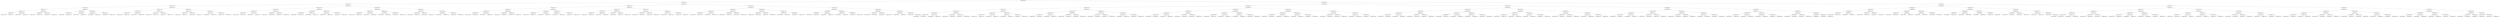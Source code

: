 digraph G{
150153936 [label="Node{data=[2394, 2394]}"]
150153936 -> 2010251432
2010251432 [label="Node{data=[1886, 1886]}"]
2010251432 -> 1668897526
1668897526 [label="Node{data=[1756, 1756]}"]
1668897526 -> 362833340
362833340 [label="Node{data=[1702, 1702]}"]
362833340 -> 68450418
68450418 [label="Node{data=[1159, 1159]}"]
68450418 -> 1671757592
1671757592 [label="Node{data=[1151, 1151]}"]
1671757592 -> 1252239216
1252239216 [label="Node{data=[1147, 1147]}"]
1252239216 -> 1555605021
1555605021 [label="Node{data=[1133, 1133]}"]
1555605021 -> 2068349456
2068349456 [label="Node{data=[1120, 1120]}"]
1555605021 -> 1070661214
1070661214 [label="Node{data=[1146, 1146]}"]
1252239216 -> 1746880243
1746880243 [label="Node{data=[1149, 1149]}"]
1746880243 -> 1905167779
1905167779 [label="Node{data=[1148, 1148]}"]
1746880243 -> 1315559808
1315559808 [label="Node{data=[1150, 1150]}"]
1671757592 -> 1995697181
1995697181 [label="Node{data=[1155, 1155]}"]
1995697181 -> 1682511086
1682511086 [label="Node{data=[1153, 1153]}"]
1682511086 -> 1638891089
1638891089 [label="Node{data=[1152, 1152]}"]
1682511086 -> 1636441661
1636441661 [label="Node{data=[1154, 1154]}"]
1995697181 -> 149980437
149980437 [label="Node{data=[1157, 1157]}"]
149980437 -> 615652993
615652993 [label="Node{data=[1156, 1156]}"]
149980437 -> 1047900592
1047900592 [label="Node{data=[1158, 1158]}"]
68450418 -> 255798197
255798197 [label="Node{data=[1371, 1371]}"]
255798197 -> 65785706
65785706 [label="Node{data=[1272, 1272]}"]
65785706 -> 924422016
924422016 [label="Node{data=[1161, 1161]}"]
924422016 -> 619856098
619856098 [label="Node{data=[1160, 1160]}"]
924422016 -> 1390847306
1390847306 [label="Node{data=[1238, 1238]}"]
65785706 -> 262906083
262906083 [label="Node{data=[1340, 1340]}"]
262906083 -> 1949653785
1949653785 [label="Node{data=[1277, 1277]}"]
262906083 -> 1115090989
1115090989 [label="Node{data=[1343, 1343]}"]
255798197 -> 635294172
635294172 [label="Node{data=[1698, 1698]}"]
635294172 -> 2007224636
2007224636 [label="Node{data=[1696, 1696]}"]
2007224636 -> 697344322
697344322 [label="Node{data=[1695, 1695]}"]
2007224636 -> 1544739781
1544739781 [label="Node{data=[1697, 1697]}"]
635294172 -> 386572970
386572970 [label="Node{data=[1700, 1700]}"]
386572970 -> 2118757190
2118757190 [label="Node{data=[1699, 1699]}"]
386572970 -> 1392484220
1392484220 [label="Node{data=[1701, 1701]}"]
362833340 -> 410630677
410630677 [label="Node{data=[1718, 1718]}"]
410630677 -> 1520714818
1520714818 [label="Node{data=[1710, 1710]}"]
1520714818 -> 1761920971
1761920971 [label="Node{data=[1706, 1706]}"]
1761920971 -> 1194238440
1194238440 [label="Node{data=[1704, 1704]}"]
1194238440 -> 315752970
315752970 [label="Node{data=[1703, 1703]}"]
1194238440 -> 1781318214
1781318214 [label="Node{data=[1705, 1705]}"]
1761920971 -> 635009623
635009623 [label="Node{data=[1708, 1708]}"]
635009623 -> 390774501
390774501 [label="Node{data=[1707, 1707]}"]
635009623 -> 361380948
361380948 [label="Node{data=[1709, 1709]}"]
1520714818 -> 423158353
423158353 [label="Node{data=[1714, 1714]}"]
423158353 -> 2010982627
2010982627 [label="Node{data=[1712, 1712]}"]
2010982627 -> 899816811
899816811 [label="Node{data=[1711, 1711]}"]
2010982627 -> 1896804119
1896804119 [label="Node{data=[1713, 1713]}"]
423158353 -> 804958477
804958477 [label="Node{data=[1716, 1716]}"]
804958477 -> 830348833
830348833 [label="Node{data=[1715, 1715]}"]
804958477 -> 336729120
336729120 [label="Node{data=[1717, 1717]}"]
410630677 -> 316815330
316815330 [label="Node{data=[1748, 1748]}"]
316815330 -> 1751813738
1751813738 [label="Node{data=[1722, 1722]}"]
1751813738 -> 690231888
690231888 [label="Node{data=[1720, 1720]}"]
690231888 -> 756262976
756262976 [label="Node{data=[1719, 1719]}"]
690231888 -> 785241895
785241895 [label="Node{data=[1721, 1721]}"]
1751813738 -> 317195594
317195594 [label="Node{data=[1746, 1746]}"]
317195594 -> 462912477
462912477 [label="Node{data=[1745, 1745]}"]
317195594 -> 729186631
729186631 [label="Node{data=[1747, 1747]}"]
316815330 -> 1807880161
1807880161 [label="Node{data=[1752, 1752]}"]
1807880161 -> 970102150
970102150 [label="Node{data=[1750, 1750]}"]
970102150 -> 423319794
423319794 [label="Node{data=[1749, 1749]}"]
970102150 -> 106470955
106470955 [label="Node{data=[1751, 1751]}"]
1807880161 -> 2107515910
2107515910 [label="Node{data=[1754, 1754]}"]
2107515910 -> 1355673750
1355673750 [label="Node{data=[1753, 1753]}"]
2107515910 -> 334679733
334679733 [label="Node{data=[1755, 1755]}"]
1668897526 -> 1369027366
1369027366 [label="Node{data=[1820, 1820]}"]
1369027366 -> 1571492615
1571492615 [label="Node{data=[1804, 1804]}"]
1571492615 -> 1658650980
1658650980 [label="Node{data=[1796, 1796]}"]
1658650980 -> 1734343916
1734343916 [label="Node{data=[1760, 1760]}"]
1734343916 -> 2076402594
2076402594 [label="Node{data=[1758, 1758]}"]
2076402594 -> 2121626870
2121626870 [label="Node{data=[1757, 1757]}"]
2076402594 -> 1957272701
1957272701 [label="Node{data=[1759, 1759]}"]
1734343916 -> 1812571800
1812571800 [label="Node{data=[1794, 1794]}"]
1812571800 -> 213325512
213325512 [label="Node{data=[1761, 1761]}"]
1812571800 -> 1496322412
1496322412 [label="Node{data=[1795, 1795]}"]
1658650980 -> 1640117315
1640117315 [label="Node{data=[1800, 1800]}"]
1640117315 -> 1079927685
1079927685 [label="Node{data=[1798, 1798]}"]
1079927685 -> 1953180688
1953180688 [label="Node{data=[1797, 1797]}"]
1079927685 -> 764016768
764016768 [label="Node{data=[1799, 1799]}"]
1640117315 -> 1570349406
1570349406 [label="Node{data=[1802, 1802]}"]
1570349406 -> 1860743971
1860743971 [label="Node{data=[1801, 1801]}"]
1570349406 -> 1129187650
1129187650 [label="Node{data=[1803, 1803]}"]
1571492615 -> 568439891
568439891 [label="Node{data=[1812, 1812]}"]
568439891 -> 828531296
828531296 [label="Node{data=[1808, 1808]}"]
828531296 -> 448310980
448310980 [label="Node{data=[1806, 1806]}"]
448310980 -> 697282760
697282760 [label="Node{data=[1805, 1805]}"]
448310980 -> 90233478
90233478 [label="Node{data=[1807, 1807]}"]
828531296 -> 666097960
666097960 [label="Node{data=[1810, 1810]}"]
666097960 -> 2023923092
2023923092 [label="Node{data=[1809, 1809]}"]
666097960 -> 754940856
754940856 [label="Node{data=[1811, 1811]}"]
568439891 -> 801648715
801648715 [label="Node{data=[1816, 1816]}"]
801648715 -> 369874435
369874435 [label="Node{data=[1814, 1814]}"]
369874435 -> 2057942891
2057942891 [label="Node{data=[1813, 1813]}"]
369874435 -> 769401149
769401149 [label="Node{data=[1815, 1815]}"]
801648715 -> 1140328101
1140328101 [label="Node{data=[1818, 1818]}"]
1140328101 -> 193690391
193690391 [label="Node{data=[1817, 1817]}"]
1140328101 -> 1018075106
1018075106 [label="Node{data=[1819, 1819]}"]
1369027366 -> 1891081347
1891081347 [label="Node{data=[1868, 1868]}"]
1891081347 -> 1945727262
1945727262 [label="Node{data=[1860, 1860]}"]
1945727262 -> 595263413
595263413 [label="Node{data=[1824, 1824]}"]
595263413 -> 1805872575
1805872575 [label="Node{data=[1822, 1822]}"]
1805872575 -> 658286540
658286540 [label="Node{data=[1821, 1821]}"]
1805872575 -> 527782836
527782836 [label="Node{data=[1823, 1823]}"]
595263413 -> 1795588280
1795588280 [label="Node{data=[1858, 1858]}"]
1795588280 -> 456705778
456705778 [label="Node{data=[1857, 1857]}"]
1795588280 -> 1509425310
1509425310 [label="Node{data=[1859, 1859]}"]
1945727262 -> 1822752998
1822752998 [label="Node{data=[1864, 1864]}"]
1822752998 -> 863587978
863587978 [label="Node{data=[1862, 1862]}"]
863587978 -> 1856700737
1856700737 [label="Node{data=[1861, 1861]}"]
863587978 -> 2001600762
2001600762 [label="Node{data=[1863, 1863]}"]
1822752998 -> 866688197
866688197 [label="Node{data=[1866, 1866]}"]
866688197 -> 1255967012
1255967012 [label="Node{data=[1865, 1865]}"]
866688197 -> 2085300279
2085300279 [label="Node{data=[1867, 1867]}"]
1891081347 -> 2063974036
2063974036 [label="Node{data=[1878, 1878]}"]
2063974036 -> 205278085
205278085 [label="Node{data=[1872, 1872]}"]
205278085 -> 570914447
570914447 [label="Node{data=[1870, 1870]}"]
570914447 -> 120125544
120125544 [label="Node{data=[1869, 1869]}"]
570914447 -> 1368327943
1368327943 [label="Node{data=[1871, 1871]}"]
205278085 -> 1057038032
1057038032 [label="Node{data=[1874, 1874]}"]
1057038032 -> 640394417
640394417 [label="Node{data=[1873, 1873]}"]
1057038032 -> 1711334308
1711334308 [label="Node{data=[1877, 1877]}"]
2063974036 -> 1327392604
1327392604 [label="Node{data=[1882, 1882]}"]
1327392604 -> 2027821041
2027821041 [label="Node{data=[1880, 1880]}"]
2027821041 -> 53160567
53160567 [label="Node{data=[1879, 1879]}"]
2027821041 -> 1649931381
1649931381 [label="Node{data=[1881, 1881]}"]
1327392604 -> 1582259172
1582259172 [label="Node{data=[1884, 1884]}"]
1582259172 -> 1445375555
1445375555 [label="Node{data=[1883, 1883]}"]
1582259172 -> 201608802
201608802 [label="Node{data=[1885, 1885]}"]
2010251432 -> 1361962955
1361962955 [label="Node{data=[2250, 2250]}"]
1361962955 -> 1972967025
1972967025 [label="Node{data=[2229, 2229]}"]
1972967025 -> 380561975
380561975 [label="Node{data=[2073, 2073]}"]
380561975 -> 955765214
955765214 [label="Node{data=[2031, 2031]}"]
955765214 -> 106588852
106588852 [label="Node{data=[1916, 1916]}"]
106588852 -> 994958992
994958992 [label="Node{data=[1888, 1888]}"]
994958992 -> 1515418780
1515418780 [label="Node{data=[1887, 1887]}"]
994958992 -> 1546401577
1546401577 [label="Node{data=[1889, 1889]}"]
106588852 -> 167176658
167176658 [label="Node{data=[1955, 1955]}"]
167176658 -> 1545211682
1545211682 [label="Node{data=[1940, 1940]}"]
167176658 -> 497837993
497837993 [label="Node{data=[2025, 2025]}"]
955765214 -> 545558090
545558090 [label="Node{data=[2069, 2069]}"]
545558090 -> 511859697
511859697 [label="Node{data=[2067, 2067]}"]
511859697 -> 309142556
309142556 [label="Node{data=[2051, 2051]}"]
511859697 -> 1820494039
1820494039 [label="Node{data=[2068, 2068]}"]
545558090 -> 1760607699
1760607699 [label="Node{data=[2071, 2071]}"]
1760607699 -> 1688289007
1688289007 [label="Node{data=[2070, 2070]}"]
1760607699 -> 521649059
521649059 [label="Node{data=[2072, 2072]}"]
380561975 -> 1730895014
1730895014 [label="Node{data=[2159, 2159]}"]
1730895014 -> 181955509
181955509 [label="Node{data=[2077, 2077]}"]
181955509 -> 1742957127
1742957127 [label="Node{data=[2075, 2075]}"]
1742957127 -> 1158356923
1158356923 [label="Node{data=[2074, 2074]}"]
1742957127 -> 2029561296
2029561296 [label="Node{data=[2076, 2076]}"]
181955509 -> 825556153
825556153 [label="Node{data=[2097, 2097]}"]
825556153 -> 1299777930
1299777930 [label="Node{data=[2078, 2078]}"]
825556153 -> 1343369561
1343369561 [label="Node{data=[2130, 2130]}"]
1730895014 -> 1845090478
1845090478 [label="Node{data=[2198, 2198]}"]
1845090478 -> 2067669148
2067669148 [label="Node{data=[2161, 2161]}"]
2067669148 -> 2123256616
2123256616 [label="Node{data=[2160, 2160]}"]
2067669148 -> 1062681945
1062681945 [label="Node{data=[2176, 2176]}"]
1845090478 -> 474525365
474525365 [label="Node{data=[2227, 2227]}"]
474525365 -> 376985440
376985440 [label="Node{data=[2226, 2226]}"]
474525365 -> 442716564
442716564 [label="Node{data=[2228, 2228]}"]
1972967025 -> 475535988
475535988 [label="Node{data=[2242, 2242]}"]
475535988 -> 1161572940
1161572940 [label="Node{data=[2237, 2237]}"]
1161572940 -> 288079580
288079580 [label="Node{data=[2233, 2233]}"]
288079580 -> 298099356
298099356 [label="Node{data=[2231, 2231]}"]
298099356 -> 1293128042
1293128042 [label="Node{data=[2230, 2230]}"]
298099356 -> 1771660502
1771660502 [label="Node{data=[2232, 2232]}"]
288079580 -> 621341287
621341287 [label="Node{data=[2235, 2235]}"]
621341287 -> 300710936
300710936 [label="Node{data=[2234, 2234]}"]
621341287 -> 1084565390
1084565390 [label="Node{data=[2236, 2236]}"]
1161572940 -> 1656247448
1656247448 [label="Node{data=[2240, 2240]}"]
1656247448 -> 8507770
8507770 [label="Node{data=[2239, 2239]}"]
8507770 -> 1929339342
1929339342 [label="Node{data=[2238, 2238]}"]
1656247448 -> 462397768
462397768 [label="Node{data=[2241, 2241]}"]
462397768 -> 993212981
993212981 [label="Node{data=[2241, 2241]}"]
462397768 -> 892810792
892810792 [label="Node{data=[2242, 2242]}"]
475535988 -> 1011863633
1011863633 [label="Node{data=[2246, 2246]}"]
1011863633 -> 1512874865
1512874865 [label="Node{data=[2244, 2244]}"]
1512874865 -> 2020399251
2020399251 [label="Node{data=[2243, 2243]}"]
2020399251 -> 1952856000
1952856000 [label="Node{data=[2243, 2243]}"]
2020399251 -> 912895045
912895045 [label="Node{data=[2244, 2244]}"]
1512874865 -> 157394642
157394642 [label="Node{data=[2245, 2245]}"]
157394642 -> 391601965
391601965 [label="Node{data=[2245, 2245]}"]
157394642 -> 1389015600
1389015600 [label="Node{data=[2246, 2246]}"]
1011863633 -> 691681192
691681192 [label="Node{data=[2248, 2248]}"]
691681192 -> 770261867
770261867 [label="Node{data=[2247, 2247]}"]
770261867 -> 15392716
15392716 [label="Node{data=[2247, 2247]}"]
770261867 -> 129410771
129410771 [label="Node{data=[2248, 2248]}"]
691681192 -> 2135508730
2135508730 [label="Node{data=[2249, 2249]}"]
2135508730 -> 417116259
417116259 [label="Node{data=[2249, 2249]}"]
2135508730 -> 1310590987
1310590987 [label="Node{data=[2250, 2250]}"]
1361962955 -> 2091695909
2091695909 [label="Node{data=[2327, 2327]}"]
2091695909 -> 1231509724
1231509724 [label="Node{data=[2260, 2260]}"]
1231509724 -> 876983867
876983867 [label="Node{data=[2254, 2254]}"]
876983867 -> 178630376
178630376 [label="Node{data=[2252, 2252]}"]
178630376 -> 334064910
334064910 [label="Node{data=[2251, 2251]}"]
334064910 -> 1622898199
1622898199 [label="Node{data=[2251, 2251]}"]
334064910 -> 2044129365
2044129365 [label="Node{data=[2252, 2252]}"]
178630376 -> 1579402089
1579402089 [label="Node{data=[2253, 2253]}"]
1579402089 -> 117068990
117068990 [label="Node{data=[2253, 2253]}"]
1579402089 -> 1036685752
1036685752 [label="Node{data=[2254, 2254]}"]
876983867 -> 1934662156
1934662156 [label="Node{data=[2256, 2256]}"]
1934662156 -> 858273668
858273668 [label="Node{data=[2255, 2255]}"]
858273668 -> 1738791675
1738791675 [label="Node{data=[2255, 2255]}"]
858273668 -> 244170982
244170982 [label="Node{data=[2256, 2256]}"]
1934662156 -> 2038086593
2038086593 [label="Node{data=[2258, 2258]}"]
2038086593 -> 186398589
186398589 [label="Node{data=[2257, 2257]}"]
2038086593 -> 1913737447
1913737447 [label="Node{data=[2259, 2259]}"]
1231509724 -> 318452915
318452915 [label="Node{data=[2265, 2265]}"]
318452915 -> 1056125342
1056125342 [label="Node{data=[2262, 2262]}"]
1056125342 -> 1413369570
1413369570 [label="Node{data=[2261, 2261]}"]
1413369570 -> 751876842
751876842 [label="Node{data=[2261, 2261]}"]
1413369570 -> 1740983663
1740983663 [label="Node{data=[2262, 2262]}"]
1056125342 -> 1075707848
1075707848 [label="Node{data=[2263, 2263]}"]
1075707848 -> 1727197303
1727197303 [label="Node{data=[2263, 2263]}"]
1075707848 -> 1331433897
1331433897 [label="Node{data=[2264, 2264]}"]
318452915 -> 46109464
46109464 [label="Node{data=[2274, 2274]}"]
46109464 -> 762568504
762568504 [label="Node{data=[2267, 2267]}"]
762568504 -> 1559491497
1559491497 [label="Node{data=[2266, 2266]}"]
762568504 -> 1930260679
1930260679 [label="Node{data=[2268, 2268]}"]
46109464 -> 223611629
223611629 [label="Node{data=[2305, 2305]}"]
223611629 -> 1055759968
1055759968 [label="Node{data=[2293, 2293]}"]
223611629 -> 2101365935
2101365935 [label="Node{data=[2315, 2315]}"]
2091695909 -> 1708363912
1708363912 [label="Node{data=[2377, 2377]}"]
1708363912 -> 1216212413
1216212413 [label="Node{data=[2335, 2335]}"]
1216212413 -> 439444556
439444556 [label="Node{data=[2331, 2331]}"]
439444556 -> 1709930129
1709930129 [label="Node{data=[2329, 2329]}"]
1709930129 -> 482733428
482733428 [label="Node{data=[2328, 2328]}"]
1709930129 -> 997387092
997387092 [label="Node{data=[2330, 2330]}"]
439444556 -> 720436082
720436082 [label="Node{data=[2333, 2333]}"]
720436082 -> 336678723
336678723 [label="Node{data=[2332, 2332]}"]
720436082 -> 655142648
655142648 [label="Node{data=[2334, 2334]}"]
1216212413 -> 193517830
193517830 [label="Node{data=[2339, 2339]}"]
193517830 -> 646879342
646879342 [label="Node{data=[2337, 2337]}"]
646879342 -> 947626155
947626155 [label="Node{data=[2336, 2336]}"]
646879342 -> 2059575858
2059575858 [label="Node{data=[2338, 2338]}"]
193517830 -> 936313989
936313989 [label="Node{data=[2360, 2360]}"]
936313989 -> 1708173306
1708173306 [label="Node{data=[2340, 2340]}"]
936313989 -> 13315347
13315347 [label="Node{data=[2362, 2362]}"]
1708363912 -> 1870121994
1870121994 [label="Node{data=[2386, 2386]}"]
1870121994 -> 550700621
550700621 [label="Node{data=[2383, 2383]}"]
550700621 -> 1088199386
1088199386 [label="Node{data=[2381, 2381]}"]
1088199386 -> 421958759
421958759 [label="Node{data=[2380, 2380]}"]
1088199386 -> 1222642901
1222642901 [label="Node{data=[2382, 2382]}"]
550700621 -> 1891207914
1891207914 [label="Node{data=[2384, 2384]}"]
1891207914 -> 1419236461
1419236461 [label="Node{data=[2384, 2384]}"]
1891207914 -> 2042619700
2042619700 [label="Node{data=[2385, 2385]}"]
1870121994 -> 829540978
829540978 [label="Node{data=[2390, 2390]}"]
829540978 -> 228849772
228849772 [label="Node{data=[2388, 2388]}"]
228849772 -> 1744662793
1744662793 [label="Node{data=[2387, 2387]}"]
228849772 -> 1644018821
1644018821 [label="Node{data=[2389, 2389]}"]
829540978 -> 1583405202
1583405202 [label="Node{data=[2392, 2392]}"]
1583405202 -> 1276259242
1276259242 [label="Node{data=[2391, 2391]}"]
1583405202 -> 1089170968
1089170968 [label="Node{data=[2393, 2393]}"]
150153936 -> 1291778836
1291778836 [label="Node{data=[5996, 5996]}"]
1291778836 -> 335679057
335679057 [label="Node{data=[4351, 4351]}"]
335679057 -> 1234184192
1234184192 [label="Node{data=[2852, 2852]}"]
1234184192 -> 1385174148
1385174148 [label="Node{data=[2808, 2808]}"]
1385174148 -> 1770877849
1770877849 [label="Node{data=[2410, 2410]}"]
1770877849 -> 1836685439
1836685439 [label="Node{data=[2402, 2402]}"]
1836685439 -> 627142136
627142136 [label="Node{data=[2398, 2398]}"]
627142136 -> 1996978660
1996978660 [label="Node{data=[2396, 2396]}"]
1996978660 -> 1972686118
1972686118 [label="Node{data=[2395, 2395]}"]
1996978660 -> 1418664331
1418664331 [label="Node{data=[2397, 2397]}"]
627142136 -> 2049941583
2049941583 [label="Node{data=[2400, 2400]}"]
2049941583 -> 908803767
908803767 [label="Node{data=[2399, 2399]}"]
2049941583 -> 1694836905
1694836905 [label="Node{data=[2401, 2401]}"]
1836685439 -> 1240082115
1240082115 [label="Node{data=[2406, 2406]}"]
1240082115 -> 1321257577
1321257577 [label="Node{data=[2404, 2404]}"]
1321257577 -> 569478016
569478016 [label="Node{data=[2403, 2403]}"]
1321257577 -> 1845342071
1845342071 [label="Node{data=[2405, 2405]}"]
1240082115 -> 1975074869
1975074869 [label="Node{data=[2408, 2408]}"]
1975074869 -> 1038241641
1038241641 [label="Node{data=[2407, 2407]}"]
1975074869 -> 283274974
283274974 [label="Node{data=[2409, 2409]}"]
1770877849 -> 283438498
283438498 [label="Node{data=[2418, 2418]}"]
283438498 -> 795066211
795066211 [label="Node{data=[2414, 2414]}"]
795066211 -> 13968609
13968609 [label="Node{data=[2412, 2412]}"]
13968609 -> 63057595
63057595 [label="Node{data=[2411, 2411]}"]
13968609 -> 880560796
880560796 [label="Node{data=[2413, 2413]}"]
795066211 -> 114713559
114713559 [label="Node{data=[2416, 2416]}"]
114713559 -> 797814208
797814208 [label="Node{data=[2415, 2415]}"]
114713559 -> 1034479996
1034479996 [label="Node{data=[2417, 2417]}"]
283438498 -> 1809218815
1809218815 [label="Node{data=[2422, 2422]}"]
1809218815 -> 1579905673
1579905673 [label="Node{data=[2420, 2420]}"]
1579905673 -> 478816033
478816033 [label="Node{data=[2419, 2419]}"]
1579905673 -> 1720966853
1720966853 [label="Node{data=[2421, 2421]}"]
1809218815 -> 1056597868
1056597868 [label="Node{data=[2428, 2428]}"]
1056597868 -> 1002497280
1002497280 [label="Node{data=[2423, 2423]}"]
1056597868 -> 1992191606
1992191606 [label="Node{data=[2451, 2451]}"]
1385174148 -> 237237138
237237138 [label="Node{data=[2836, 2836]}"]
237237138 -> 1661936701
1661936701 [label="Node{data=[2828, 2828]}"]
1661936701 -> 1599808953
1599808953 [label="Node{data=[2824, 2824]}"]
1599808953 -> 1511206394
1511206394 [label="Node{data=[2822, 2822]}"]
1511206394 -> 1262352969
1262352969 [label="Node{data=[2821, 2821]}"]
1511206394 -> 1359544799
1359544799 [label="Node{data=[2823, 2823]}"]
1599808953 -> 1467580586
1467580586 [label="Node{data=[2826, 2826]}"]
1467580586 -> 348527426
348527426 [label="Node{data=[2825, 2825]}"]
1467580586 -> 806175777
806175777 [label="Node{data=[2827, 2827]}"]
1661936701 -> 697547782
697547782 [label="Node{data=[2832, 2832]}"]
697547782 -> 854852942
854852942 [label="Node{data=[2830, 2830]}"]
854852942 -> 382469209
382469209 [label="Node{data=[2829, 2829]}"]
854852942 -> 1287288557
1287288557 [label="Node{data=[2831, 2831]}"]
697547782 -> 2029883632
2029883632 [label="Node{data=[2834, 2834]}"]
2029883632 -> 1781605588
1781605588 [label="Node{data=[2833, 2833]}"]
2029883632 -> 472455943
472455943 [label="Node{data=[2835, 2835]}"]
237237138 -> 54201201
54201201 [label="Node{data=[2844, 2844]}"]
54201201 -> 391471606
391471606 [label="Node{data=[2840, 2840]}"]
391471606 -> 1948381260
1948381260 [label="Node{data=[2838, 2838]}"]
1948381260 -> 545533164
545533164 [label="Node{data=[2837, 2837]}"]
1948381260 -> 2067778318
2067778318 [label="Node{data=[2839, 2839]}"]
391471606 -> 1205428046
1205428046 [label="Node{data=[2842, 2842]}"]
1205428046 -> 1006724201
1006724201 [label="Node{data=[2841, 2841]}"]
1205428046 -> 1038339145
1038339145 [label="Node{data=[2843, 2843]}"]
54201201 -> 947984192
947984192 [label="Node{data=[2848, 2848]}"]
947984192 -> 892279857
892279857 [label="Node{data=[2846, 2846]}"]
892279857 -> 37356753
37356753 [label="Node{data=[2845, 2845]}"]
892279857 -> 563614043
563614043 [label="Node{data=[2847, 2847]}"]
947984192 -> 294857023
294857023 [label="Node{data=[2850, 2850]}"]
294857023 -> 1552966056
1552966056 [label="Node{data=[2849, 2849]}"]
294857023 -> 249494119
249494119 [label="Node{data=[2851, 2851]}"]
1234184192 -> 1873616942
1873616942 [label="Node{data=[3636, 3636]}"]
1873616942 -> 1736386101
1736386101 [label="Node{data=[2868, 2868]}"]
1736386101 -> 943560275
943560275 [label="Node{data=[2860, 2860]}"]
943560275 -> 1103711985
1103711985 [label="Node{data=[2856, 2856]}"]
1103711985 -> 1197718198
1197718198 [label="Node{data=[2854, 2854]}"]
1197718198 -> 1504932577
1504932577 [label="Node{data=[2853, 2853]}"]
1197718198 -> 224979082
224979082 [label="Node{data=[2855, 2855]}"]
1103711985 -> 115179792
115179792 [label="Node{data=[2858, 2858]}"]
115179792 -> 1546726775
1546726775 [label="Node{data=[2857, 2857]}"]
115179792 -> 509044842
509044842 [label="Node{data=[2859, 2859]}"]
943560275 -> 1420947346
1420947346 [label="Node{data=[2864, 2864]}"]
1420947346 -> 1041117461
1041117461 [label="Node{data=[2862, 2862]}"]
1041117461 -> 1795291446
1795291446 [label="Node{data=[2861, 2861]}"]
1041117461 -> 1311823876
1311823876 [label="Node{data=[2863, 2863]}"]
1420947346 -> 354837295
354837295 [label="Node{data=[2866, 2866]}"]
354837295 -> 1525640711
1525640711 [label="Node{data=[2865, 2865]}"]
354837295 -> 1044640805
1044640805 [label="Node{data=[2867, 2867]}"]
1736386101 -> 1987832593
1987832593 [label="Node{data=[2880, 2880]}"]
1987832593 -> 1357038058
1357038058 [label="Node{data=[2872, 2872]}"]
1357038058 -> 1910248103
1910248103 [label="Node{data=[2870, 2870]}"]
1910248103 -> 1352606309
1352606309 [label="Node{data=[2869, 2869]}"]
1910248103 -> 2031450116
2031450116 [label="Node{data=[2871, 2871]}"]
1357038058 -> 1061030749
1061030749 [label="Node{data=[2874, 2874]}"]
1061030749 -> 786857783
786857783 [label="Node{data=[2873, 2873]}"]
1061030749 -> 121896068
121896068 [label="Node{data=[2877, 2877]}"]
1987832593 -> 1430548784
1430548784 [label="Node{data=[3632, 3632]}"]
1430548784 -> 443542566
443542566 [label="Node{data=[3375, 3375]}"]
443542566 -> 124594075
124594075 [label="Node{data=[2896, 2896]}"]
443542566 -> 533875758
533875758 [label="Node{data=[3616, 3616]}"]
1430548784 -> 1776902933
1776902933 [label="Node{data=[3634, 3634]}"]
1776902933 -> 201506002
201506002 [label="Node{data=[3633, 3633]}"]
1776902933 -> 1656554294
1656554294 [label="Node{data=[3635, 3635]}"]
1873616942 -> 1862500467
1862500467 [label="Node{data=[4335, 4335]}"]
1862500467 -> 1305524045
1305524045 [label="Node{data=[3644, 3644]}"]
1305524045 -> 1420654089
1420654089 [label="Node{data=[3640, 3640]}"]
1420654089 -> 1585675033
1585675033 [label="Node{data=[3638, 3638]}"]
1585675033 -> 770730146
770730146 [label="Node{data=[3637, 3637]}"]
1585675033 -> 1699928206
1699928206 [label="Node{data=[3639, 3639]}"]
1420654089 -> 1525737235
1525737235 [label="Node{data=[3642, 3642]}"]
1525737235 -> 535692519
535692519 [label="Node{data=[3641, 3641]}"]
1525737235 -> 838191808
838191808 [label="Node{data=[3643, 3643]}"]
1305524045 -> 1108402904
1108402904 [label="Node{data=[3648, 3648]}"]
1108402904 -> 520441334
520441334 [label="Node{data=[3646, 3646]}"]
520441334 -> 1889778637
1889778637 [label="Node{data=[3645, 3645]}"]
520441334 -> 1864359123
1864359123 [label="Node{data=[3647, 3647]}"]
1108402904 -> 710735306
710735306 [label="Node{data=[4333, 4333]}"]
710735306 -> 520316810
520316810 [label="Node{data=[3649, 3649]}"]
710735306 -> 1913899636
1913899636 [label="Node{data=[4334, 4334]}"]
1862500467 -> 1669036449
1669036449 [label="Node{data=[4343, 4343]}"]
1669036449 -> 776221345
776221345 [label="Node{data=[4339, 4339]}"]
776221345 -> 712982484
712982484 [label="Node{data=[4337, 4337]}"]
712982484 -> 1188237445
1188237445 [label="Node{data=[4336, 4336]}"]
712982484 -> 2120077199
2120077199 [label="Node{data=[4338, 4338]}"]
776221345 -> 1904425951
1904425951 [label="Node{data=[4341, 4341]}"]
1904425951 -> 584137636
584137636 [label="Node{data=[4340, 4340]}"]
1904425951 -> 2094551107
2094551107 [label="Node{data=[4342, 4342]}"]
1669036449 -> 1827260896
1827260896 [label="Node{data=[4347, 4347]}"]
1827260896 -> 73161313
73161313 [label="Node{data=[4345, 4345]}"]
73161313 -> 805002581
805002581 [label="Node{data=[4344, 4344]}"]
73161313 -> 287263393
287263393 [label="Node{data=[4346, 4346]}"]
1827260896 -> 865810347
865810347 [label="Node{data=[4349, 4349]}"]
865810347 -> 1433599211
1433599211 [label="Node{data=[4348, 4348]}"]
865810347 -> 546702053
546702053 [label="Node{data=[4350, 4350]}"]
335679057 -> 1270287892
1270287892 [label="Node{data=[4864, 4864]}"]
1270287892 -> 570117798
570117798 [label="Node{data=[4699, 4699]}"]
570117798 -> 1663859670
1663859670 [label="Node{data=[4367, 4367]}"]
1663859670 -> 1933433980
1933433980 [label="Node{data=[4359, 4359]}"]
1933433980 -> 633761
633761 [label="Node{data=[4355, 4355]}"]
633761 -> 2071747448
2071747448 [label="Node{data=[4353, 4353]}"]
2071747448 -> 2072935690
2072935690 [label="Node{data=[4352, 4352]}"]
2071747448 -> 1716355131
1716355131 [label="Node{data=[4354, 4354]}"]
633761 -> 726952944
726952944 [label="Node{data=[4357, 4357]}"]
726952944 -> 854213241
854213241 [label="Node{data=[4356, 4356]}"]
726952944 -> 973348611
973348611 [label="Node{data=[4358, 4358]}"]
1933433980 -> 818023456
818023456 [label="Node{data=[4363, 4363]}"]
818023456 -> 952236579
952236579 [label="Node{data=[4361, 4361]}"]
952236579 -> 1490591432
1490591432 [label="Node{data=[4360, 4360]}"]
952236579 -> 1111387863
1111387863 [label="Node{data=[4362, 4362]}"]
818023456 -> 1648216508
1648216508 [label="Node{data=[4365, 4365]}"]
1648216508 -> 1436165946
1436165946 [label="Node{data=[4364, 4364]}"]
1648216508 -> 1227414943
1227414943 [label="Node{data=[4366, 4366]}"]
1663859670 -> 2026986171
2026986171 [label="Node{data=[4691, 4691]}"]
2026986171 -> 1957497908
1957497908 [label="Node{data=[4371, 4371]}"]
1957497908 -> 1888114284
1888114284 [label="Node{data=[4369, 4369]}"]
1888114284 -> 2143398343
2143398343 [label="Node{data=[4368, 4368]}"]
1888114284 -> 221716486
221716486 [label="Node{data=[4370, 4370]}"]
1957497908 -> 300372280
300372280 [label="Node{data=[4689, 4689]}"]
300372280 -> 863784030
863784030 [label="Node{data=[4682, 4682]}"]
300372280 -> 1098994791
1098994791 [label="Node{data=[4690, 4690]}"]
2026986171 -> 1971485505
1971485505 [label="Node{data=[4695, 4695]}"]
1971485505 -> 1581746776
1581746776 [label="Node{data=[4693, 4693]}"]
1581746776 -> 260584306
260584306 [label="Node{data=[4692, 4692]}"]
1581746776 -> 1155628168
1155628168 [label="Node{data=[4694, 4694]}"]
1971485505 -> 585064230
585064230 [label="Node{data=[4697, 4697]}"]
585064230 -> 1076364399
1076364399 [label="Node{data=[4696, 4696]}"]
585064230 -> 242592955
242592955 [label="Node{data=[4698, 4698]}"]
570117798 -> 1094681793
1094681793 [label="Node{data=[4848, 4848]}"]
1094681793 -> 432133551
432133551 [label="Node{data=[4807, 4807]}"]
432133551 -> 424321412
424321412 [label="Node{data=[4737, 4737]}"]
424321412 -> 981063266
981063266 [label="Node{data=[4701, 4701]}"]
981063266 -> 123556960
123556960 [label="Node{data=[4700, 4700]}"]
981063266 -> 270960009
270960009 [label="Node{data=[4719, 4719]}"]
424321412 -> 1554796680
1554796680 [label="Node{data=[4769, 4769]}"]
1554796680 -> 672290745
672290745 [label="Node{data=[4764, 4764]}"]
1554796680 -> 1166145679
1166145679 [label="Node{data=[4798, 4798]}"]
432133551 -> 1630484347
1630484347 [label="Node{data=[4844, 4844]}"]
1630484347 -> 1597576134
1597576134 [label="Node{data=[4842, 4842]}"]
1597576134 -> 1697396743
1697396743 [label="Node{data=[4841, 4841]}"]
1597576134 -> 790884781
790884781 [label="Node{data=[4843, 4843]}"]
1630484347 -> 925863901
925863901 [label="Node{data=[4846, 4846]}"]
925863901 -> 547298781
547298781 [label="Node{data=[4845, 4845]}"]
925863901 -> 611837385
611837385 [label="Node{data=[4847, 4847]}"]
1094681793 -> 350865011
350865011 [label="Node{data=[4856, 4856]}"]
350865011 -> 1601430100
1601430100 [label="Node{data=[4852, 4852]}"]
1601430100 -> 123366802
123366802 [label="Node{data=[4850, 4850]}"]
123366802 -> 471374109
471374109 [label="Node{data=[4849, 4849]}"]
123366802 -> 1175985843
1175985843 [label="Node{data=[4851, 4851]}"]
1601430100 -> 112797030
112797030 [label="Node{data=[4854, 4854]}"]
112797030 -> 1381756638
1381756638 [label="Node{data=[4853, 4853]}"]
112797030 -> 173233657
173233657 [label="Node{data=[4855, 4855]}"]
350865011 -> 213401478
213401478 [label="Node{data=[4860, 4860]}"]
213401478 -> 1139128674
1139128674 [label="Node{data=[4858, 4858]}"]
1139128674 -> 1321571038
1321571038 [label="Node{data=[4857, 4857]}"]
1139128674 -> 1588193890
1588193890 [label="Node{data=[4859, 4859]}"]
213401478 -> 320907838
320907838 [label="Node{data=[4862, 4862]}"]
320907838 -> 2111848337
2111848337 [label="Node{data=[4861, 4861]}"]
320907838 -> 525402513
525402513 [label="Node{data=[4863, 4863]}"]
1270287892 -> 247075555
247075555 [label="Node{data=[5809, 5809]}"]
247075555 -> 408758352
408758352 [label="Node{data=[4880, 4880]}"]
408758352 -> 1681752189
1681752189 [label="Node{data=[4872, 4872]}"]
1681752189 -> 1937201378
1937201378 [label="Node{data=[4868, 4868]}"]
1937201378 -> 755265893
755265893 [label="Node{data=[4866, 4866]}"]
755265893 -> 1558889277
1558889277 [label="Node{data=[4865, 4865]}"]
755265893 -> 1415351989
1415351989 [label="Node{data=[4867, 4867]}"]
1937201378 -> 488995988
488995988 [label="Node{data=[4870, 4870]}"]
488995988 -> 329562380
329562380 [label="Node{data=[4869, 4869]}"]
488995988 -> 433943406
433943406 [label="Node{data=[4871, 4871]}"]
1681752189 -> 692355014
692355014 [label="Node{data=[4876, 4876]}"]
692355014 -> 523466662
523466662 [label="Node{data=[4874, 4874]}"]
523466662 -> 703185301
703185301 [label="Node{data=[4873, 4873]}"]
523466662 -> 1532858821
1532858821 [label="Node{data=[4875, 4875]}"]
692355014 -> 1366126375
1366126375 [label="Node{data=[4878, 4878]}"]
1366126375 -> 1432861931
1432861931 [label="Node{data=[4877, 4877]}"]
1366126375 -> 845494971
845494971 [label="Node{data=[4879, 4879]}"]
408758352 -> 83969675
83969675 [label="Node{data=[5457, 5457]}"]
83969675 -> 1068434779
1068434779 [label="Node{data=[4884, 4884]}"]
1068434779 -> 1464301217
1464301217 [label="Node{data=[4882, 4882]}"]
1464301217 -> 1282162192
1282162192 [label="Node{data=[4881, 4881]}"]
1464301217 -> 1129716744
1129716744 [label="Node{data=[4883, 4883]}"]
1068434779 -> 68439268
68439268 [label="Node{data=[4886, 4886]}"]
68439268 -> 1745539257
1745539257 [label="Node{data=[4885, 4885]}"]
68439268 -> 1169948438
1169948438 [label="Node{data=[4895, 4895]}"]
83969675 -> 922623477
922623477 [label="Node{data=[5805, 5805]}"]
922623477 -> 279647394
279647394 [label="Node{data=[5803, 5803]}"]
279647394 -> 773493014
773493014 [label="Node{data=[5800, 5800]}"]
279647394 -> 885229708
885229708 [label="Node{data=[5804, 5804]}"]
922623477 -> 1922312788
1922312788 [label="Node{data=[5807, 5807]}"]
1922312788 -> 978464416
978464416 [label="Node{data=[5806, 5806]}"]
1922312788 -> 1085967069
1085967069 [label="Node{data=[5808, 5808]}"]
247075555 -> 1746271662
1746271662 [label="Node{data=[5884, 5884]}"]
1746271662 -> 989899890
989899890 [label="Node{data=[5817, 5817]}"]
989899890 -> 269263516
269263516 [label="Node{data=[5813, 5813]}"]
269263516 -> 83111458
83111458 [label="Node{data=[5811, 5811]}"]
83111458 -> 1129012127
1129012127 [label="Node{data=[5810, 5810]}"]
83111458 -> 2098597048
2098597048 [label="Node{data=[5812, 5812]}"]
269263516 -> 142301636
142301636 [label="Node{data=[5815, 5815]}"]
142301636 -> 760996823
760996823 [label="Node{data=[5814, 5814]}"]
142301636 -> 886424128
886424128 [label="Node{data=[5816, 5816]}"]
989899890 -> 2037083054
2037083054 [label="Node{data=[5821, 5821]}"]
2037083054 -> 722249790
722249790 [label="Node{data=[5819, 5819]}"]
722249790 -> 1497080787
1497080787 [label="Node{data=[5818, 5818]}"]
722249790 -> 1139195254
1139195254 [label="Node{data=[5820, 5820]}"]
2037083054 -> 1643284671
1643284671 [label="Node{data=[5882, 5882]}"]
1643284671 -> 795967975
795967975 [label="Node{data=[5868, 5868]}"]
1643284671 -> 726702817
726702817 [label="Node{data=[5883, 5883]}"]
1746271662 -> 1571528688
1571528688 [label="Node{data=[5962, 5962]}"]
1571528688 -> 677987210
677987210 [label="Node{data=[5907, 5907]}"]
677987210 -> 196383193
196383193 [label="Node{data=[5888, 5888]}"]
196383193 -> 614237660
614237660 [label="Node{data=[5885, 5885]}"]
196383193 -> 625597088
625597088 [label="Node{data=[5898, 5898]}"]
677987210 -> 1205778576
1205778576 [label="Node{data=[5929, 5929]}"]
1205778576 -> 1749795819
1749795819 [label="Node{data=[5922, 5922]}"]
1205778576 -> 683219291
683219291 [label="Node{data=[5942, 5942]}"]
1571528688 -> 1129208374
1129208374 [label="Node{data=[5965, 5965]}"]
1129208374 -> 1902538999
1902538999 [label="Node{data=[5964, 5964]}"]
1902538999 -> 1191489963
1191489963 [label="Node{data=[5963, 5963]}"]
1129208374 -> 664210385
664210385 [label="Node{data=[5966, 5966]}"]
664210385 -> 372861695
372861695 [label="Node{data=[5966, 5966]}"]
664210385 -> 1419399431
1419399431 [label="Node{data=[5971, 5971]}"]
1291778836 -> 913386454
913386454 [label="Node{data=[6421, 6421]}"]
913386454 -> 698840906
698840906 [label="Node{data=[6389, 6389]}"]
698840906 -> 1955896851
1955896851 [label="Node{data=[6280, 6280]}"]
1955896851 -> 1921055727
1921055727 [label="Node{data=[6272, 6272]}"]
1921055727 -> 1301303794
1301303794 [label="Node{data=[6268, 6268]}"]
1301303794 -> 1595896365
1595896365 [label="Node{data=[6266, 6266]}"]
1595896365 -> 254483419
254483419 [label="Node{data=[6265, 6265]}"]
1595896365 -> 2055325266
2055325266 [label="Node{data=[6267, 6267]}"]
1301303794 -> 902891313
902891313 [label="Node{data=[6270, 6270]}"]
902891313 -> 301696444
301696444 [label="Node{data=[6269, 6269]}"]
902891313 -> 1180283291
1180283291 [label="Node{data=[6271, 6271]}"]
1921055727 -> 840850516
840850516 [label="Node{data=[6276, 6276]}"]
840850516 -> 264973737
264973737 [label="Node{data=[6274, 6274]}"]
264973737 -> 1120964489
1120964489 [label="Node{data=[6273, 6273]}"]
264973737 -> 1234058017
1234058017 [label="Node{data=[6275, 6275]}"]
840850516 -> 154280632
154280632 [label="Node{data=[6278, 6278]}"]
154280632 -> 1598222418
1598222418 [label="Node{data=[6277, 6277]}"]
154280632 -> 422088948
422088948 [label="Node{data=[6279, 6279]}"]
1955896851 -> 566749123
566749123 [label="Node{data=[6288, 6288]}"]
566749123 -> 972564129
972564129 [label="Node{data=[6284, 6284]}"]
972564129 -> 1903198636
1903198636 [label="Node{data=[6282, 6282]}"]
1903198636 -> 738332742
738332742 [label="Node{data=[6281, 6281]}"]
1903198636 -> 853869562
853869562 [label="Node{data=[6283, 6283]}"]
972564129 -> 1255208489
1255208489 [label="Node{data=[6286, 6286]}"]
1255208489 -> 1062757182
1062757182 [label="Node{data=[6285, 6285]}"]
1255208489 -> 56939699
56939699 [label="Node{data=[6287, 6287]}"]
566749123 -> 419757558
419757558 [label="Node{data=[6292, 6292]}"]
419757558 -> 1420308801
1420308801 [label="Node{data=[6290, 6290]}"]
1420308801 -> 680913273
680913273 [label="Node{data=[6289, 6289]}"]
1420308801 -> 225534356
225534356 [label="Node{data=[6291, 6291]}"]
419757558 -> 858048129
858048129 [label="Node{data=[6294, 6294]}"]
858048129 -> 638831517
638831517 [label="Node{data=[6293, 6293]}"]
858048129 -> 558505991
558505991 [label="Node{data=[6364, 6364]}"]
698840906 -> 665950331
665950331 [label="Node{data=[6405, 6405]}"]
665950331 -> 842289858
842289858 [label="Node{data=[6397, 6397]}"]
842289858 -> 172177466
172177466 [label="Node{data=[6393, 6393]}"]
172177466 -> 2054777709
2054777709 [label="Node{data=[6391, 6391]}"]
2054777709 -> 1361073689
1361073689 [label="Node{data=[6390, 6390]}"]
2054777709 -> 1091747005
1091747005 [label="Node{data=[6392, 6392]}"]
172177466 -> 1384369741
1384369741 [label="Node{data=[6395, 6395]}"]
1384369741 -> 1662055795
1662055795 [label="Node{data=[6394, 6394]}"]
1384369741 -> 819197846
819197846 [label="Node{data=[6396, 6396]}"]
842289858 -> 1685082725
1685082725 [label="Node{data=[6401, 6401]}"]
1685082725 -> 676137216
676137216 [label="Node{data=[6399, 6399]}"]
676137216 -> 1276299799
1276299799 [label="Node{data=[6398, 6398]}"]
676137216 -> 1674767172
1674767172 [label="Node{data=[6400, 6400]}"]
1685082725 -> 98004513
98004513 [label="Node{data=[6403, 6403]}"]
98004513 -> 1158832786
1158832786 [label="Node{data=[6402, 6402]}"]
98004513 -> 529156693
529156693 [label="Node{data=[6404, 6404]}"]
665950331 -> 1802897963
1802897963 [label="Node{data=[6413, 6413]}"]
1802897963 -> 1433323266
1433323266 [label="Node{data=[6409, 6409]}"]
1433323266 -> 54405583
54405583 [label="Node{data=[6407, 6407]}"]
54405583 -> 1319830303
1319830303 [label="Node{data=[6406, 6406]}"]
54405583 -> 358051763
358051763 [label="Node{data=[6408, 6408]}"]
1433323266 -> 916647116
916647116 [label="Node{data=[6411, 6411]}"]
916647116 -> 1151392646
1151392646 [label="Node{data=[6410, 6410]}"]
916647116 -> 1384483830
1384483830 [label="Node{data=[6412, 6412]}"]
1802897963 -> 2080464098
2080464098 [label="Node{data=[6417, 6417]}"]
2080464098 -> 1566837538
1566837538 [label="Node{data=[6415, 6415]}"]
1566837538 -> 534419427
534419427 [label="Node{data=[6414, 6414]}"]
1566837538 -> 1635673557
1635673557 [label="Node{data=[6416, 6416]}"]
2080464098 -> 393139028
393139028 [label="Node{data=[6419, 6419]}"]
393139028 -> 1781462912
1781462912 [label="Node{data=[6418, 6418]}"]
393139028 -> 553652393
553652393 [label="Node{data=[6420, 6420]}"]
913386454 -> 859998609
859998609 [label="Node{data=[8142, 8142]}"]
859998609 -> 1389824222
1389824222 [label="Node{data=[8110, 8110]}"]
1389824222 -> 1331193843
1331193843 [label="Node{data=[7235, 7235]}"]
1331193843 -> 1862054889
1862054889 [label="Node{data=[6429, 6429]}"]
1862054889 -> 1238741414
1238741414 [label="Node{data=[6425, 6425]}"]
1238741414 -> 598659514
598659514 [label="Node{data=[6423, 6423]}"]
598659514 -> 793075139
793075139 [label="Node{data=[6422, 6422]}"]
598659514 -> 615366713
615366713 [label="Node{data=[6424, 6424]}"]
1238741414 -> 1074859403
1074859403 [label="Node{data=[6427, 6427]}"]
1074859403 -> 367470386
367470386 [label="Node{data=[6426, 6426]}"]
1074859403 -> 273275656
273275656 [label="Node{data=[6428, 6428]}"]
1862054889 -> 1513057584
1513057584 [label="Node{data=[6707, 6707]}"]
1513057584 -> 312102571
312102571 [label="Node{data=[6431, 6431]}"]
312102571 -> 1055405437
1055405437 [label="Node{data=[6430, 6430]}"]
312102571 -> 1621571635
1621571635 [label="Node{data=[6483, 6483]}"]
1513057584 -> 1103138810
1103138810 [label="Node{data=[6784, 6784]}"]
1103138810 -> 24079999
24079999 [label="Node{data=[6739, 6739]}"]
1103138810 -> 2119426290
2119426290 [label="Node{data=[6850, 6850]}"]
1331193843 -> 669792683
669792683 [label="Node{data=[8102, 8102]}"]
669792683 -> 1654054387
1654054387 [label="Node{data=[8098, 8098]}"]
1654054387 -> 410012488
410012488 [label="Node{data=[7747, 7747]}"]
410012488 -> 2034592964
2034592964 [label="Node{data=[7361, 7361]}"]
410012488 -> 1059201830
1059201830 [label="Node{data=[8097, 8097]}"]
1654054387 -> 1796151412
1796151412 [label="Node{data=[8100, 8100]}"]
1796151412 -> 1908356182
1908356182 [label="Node{data=[8099, 8099]}"]
1796151412 -> 600720873
600720873 [label="Node{data=[8101, 8101]}"]
669792683 -> 232487333
232487333 [label="Node{data=[8106, 8106]}"]
232487333 -> 503586002
503586002 [label="Node{data=[8104, 8104]}"]
503586002 -> 370251456
370251456 [label="Node{data=[8103, 8103]}"]
503586002 -> 1193371878
1193371878 [label="Node{data=[8105, 8105]}"]
232487333 -> 291579894
291579894 [label="Node{data=[8108, 8108]}"]
291579894 -> 792546180
792546180 [label="Node{data=[8107, 8107]}"]
291579894 -> 897609525
897609525 [label="Node{data=[8109, 8109]}"]
1389824222 -> 2041202491
2041202491 [label="Node{data=[8126, 8126]}"]
2041202491 -> 1642893679
1642893679 [label="Node{data=[8118, 8118]}"]
1642893679 -> 617121725
617121725 [label="Node{data=[8114, 8114]}"]
617121725 -> 310881750
310881750 [label="Node{data=[8112, 8112]}"]
310881750 -> 968860450
968860450 [label="Node{data=[8111, 8111]}"]
310881750 -> 1012742803
1012742803 [label="Node{data=[8113, 8113]}"]
617121725 -> 1548265418
1548265418 [label="Node{data=[8116, 8116]}"]
1548265418 -> 1938704520
1938704520 [label="Node{data=[8115, 8115]}"]
1548265418 -> 929842024
929842024 [label="Node{data=[8117, 8117]}"]
1642893679 -> 1647345332
1647345332 [label="Node{data=[8122, 8122]}"]
1647345332 -> 2078274511
2078274511 [label="Node{data=[8120, 8120]}"]
2078274511 -> 2056531508
2056531508 [label="Node{data=[8119, 8119]}"]
2078274511 -> 792089869
792089869 [label="Node{data=[8121, 8121]}"]
1647345332 -> 1309825921
1309825921 [label="Node{data=[8124, 8124]}"]
1309825921 -> 1247254535
1247254535 [label="Node{data=[8123, 8123]}"]
1309825921 -> 292158199
292158199 [label="Node{data=[8125, 8125]}"]
2041202491 -> 216681450
216681450 [label="Node{data=[8134, 8134]}"]
216681450 -> 1358481317
1358481317 [label="Node{data=[8130, 8130]}"]
1358481317 -> 647625245
647625245 [label="Node{data=[8128, 8128]}"]
647625245 -> 2029589115
2029589115 [label="Node{data=[8127, 8127]}"]
647625245 -> 647148437
647148437 [label="Node{data=[8129, 8129]}"]
1358481317 -> 817990925
817990925 [label="Node{data=[8132, 8132]}"]
817990925 -> 1507971098
1507971098 [label="Node{data=[8131, 8131]}"]
817990925 -> 1765505943
1765505943 [label="Node{data=[8133, 8133]}"]
216681450 -> 1510372158
1510372158 [label="Node{data=[8138, 8138]}"]
1510372158 -> 1720919190
1720919190 [label="Node{data=[8136, 8136]}"]
1720919190 -> 832919902
832919902 [label="Node{data=[8135, 8135]}"]
1720919190 -> 57699134
57699134 [label="Node{data=[8137, 8137]}"]
1510372158 -> 1778804717
1778804717 [label="Node{data=[8140, 8140]}"]
1778804717 -> 365840815
365840815 [label="Node{data=[8139, 8139]}"]
1778804717 -> 238718433
238718433 [label="Node{data=[8141, 8141]}"]
859998609 -> 236138115
236138115 [label="Node{data=[8561, 8561]}"]
236138115 -> 1467156899
1467156899 [label="Node{data=[8158, 8158]}"]
1467156899 -> 815243731
815243731 [label="Node{data=[8150, 8150]}"]
815243731 -> 1788372901
1788372901 [label="Node{data=[8146, 8146]}"]
1788372901 -> 2112367427
2112367427 [label="Node{data=[8144, 8144]}"]
2112367427 -> 848894796
848894796 [label="Node{data=[8143, 8143]}"]
2112367427 -> 1057861109
1057861109 [label="Node{data=[8145, 8145]}"]
1788372901 -> 377573630
377573630 [label="Node{data=[8148, 8148]}"]
377573630 -> 714064734
714064734 [label="Node{data=[8147, 8147]}"]
377573630 -> 1354169912
1354169912 [label="Node{data=[8149, 8149]}"]
815243731 -> 33985502
33985502 [label="Node{data=[8154, 8154]}"]
33985502 -> 513549760
513549760 [label="Node{data=[8152, 8152]}"]
513549760 -> 1247641726
1247641726 [label="Node{data=[8151, 8151]}"]
513549760 -> 771616819
771616819 [label="Node{data=[8153, 8153]}"]
33985502 -> 466820657
466820657 [label="Node{data=[8156, 8156]}"]
466820657 -> 1688111790
1688111790 [label="Node{data=[8155, 8155]}"]
466820657 -> 1114028083
1114028083 [label="Node{data=[8157, 8157]}"]
1467156899 -> 5809188
5809188 [label="Node{data=[8166, 8166]}"]
5809188 -> 66654344
66654344 [label="Node{data=[8162, 8162]}"]
66654344 -> 321008035
321008035 [label="Node{data=[8160, 8160]}"]
321008035 -> 1693623508
1693623508 [label="Node{data=[8159, 8159]}"]
321008035 -> 558777834
558777834 [label="Node{data=[8161, 8161]}"]
66654344 -> 1786276891
1786276891 [label="Node{data=[8164, 8164]}"]
1786276891 -> 1750460382
1750460382 [label="Node{data=[8163, 8163]}"]
1786276891 -> 435169796
435169796 [label="Node{data=[8165, 8165]}"]
5809188 -> 1254247877
1254247877 [label="Node{data=[8557, 8557]}"]
1254247877 -> 1668544562
1668544562 [label="Node{data=[8513, 8513]}"]
1668544562 -> 610240661
610240661 [label="Node{data=[8167, 8167]}"]
1668544562 -> 1021781520
1021781520 [label="Node{data=[8556, 8556]}"]
1254247877 -> 1687414828
1687414828 [label="Node{data=[8559, 8559]}"]
1687414828 -> 417148644
417148644 [label="Node{data=[8558, 8558]}"]
1687414828 -> 1075713610
1075713610 [label="Node{data=[8560, 8560]}"]
236138115 -> 1171030015
1171030015 [label="Node{data=[8577, 8577]}"]
1171030015 -> 1046822370
1046822370 [label="Node{data=[8569, 8569]}"]
1046822370 -> 1329499844
1329499844 [label="Node{data=[8565, 8565]}"]
1329499844 -> 2141351215
2141351215 [label="Node{data=[8563, 8563]}"]
2141351215 -> 1496831651
1496831651 [label="Node{data=[8562, 8562]}"]
2141351215 -> 1311402570
1311402570 [label="Node{data=[8564, 8564]}"]
1329499844 -> 1977189861
1977189861 [label="Node{data=[8567, 8567]}"]
1977189861 -> 427705700
427705700 [label="Node{data=[8566, 8566]}"]
1977189861 -> 2124093990
2124093990 [label="Node{data=[8568, 8568]}"]
1046822370 -> 1677608837
1677608837 [label="Node{data=[8573, 8573]}"]
1677608837 -> 1513160882
1513160882 [label="Node{data=[8571, 8571]}"]
1513160882 -> 823077877
823077877 [label="Node{data=[8570, 8570]}"]
1513160882 -> 392388056
392388056 [label="Node{data=[8572, 8572]}"]
1677608837 -> 112255710
112255710 [label="Node{data=[8575, 8575]}"]
112255710 -> 1423332906
1423332906 [label="Node{data=[8574, 8574]}"]
112255710 -> 474914758
474914758 [label="Node{data=[8576, 8576]}"]
1171030015 -> 290360330
290360330 [label="Node{data=[8585, 8585]}"]
290360330 -> 283716335
283716335 [label="Node{data=[8581, 8581]}"]
283716335 -> 1994938846
1994938846 [label="Node{data=[8579, 8579]}"]
1994938846 -> 506484842
506484842 [label="Node{data=[8578, 8578]}"]
1994938846 -> 2080094586
2080094586 [label="Node{data=[8580, 8580]}"]
283716335 -> 580672184
580672184 [label="Node{data=[8583, 8583]}"]
580672184 -> 370065820
370065820 [label="Node{data=[8582, 8582]}"]
580672184 -> 182532159
182532159 [label="Node{data=[8584, 8584]}"]
290360330 -> 746020976
746020976 [label="Node{data=[8587, 8587]}"]
746020976 -> 1820239580
1820239580 [label="Node{data=[8586, 8586]}"]
746020976 -> 203200750
203200750 [label="Node{data=[9610, 9610]}"]
203200750 -> 255814034
255814034 [label="Node{data=[9120, 9120]}"]
203200750 -> 408743141
408743141 [label="Node{data=[9972, 9972]}"]
}